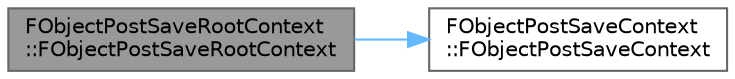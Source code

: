 digraph "FObjectPostSaveRootContext::FObjectPostSaveRootContext"
{
 // INTERACTIVE_SVG=YES
 // LATEX_PDF_SIZE
  bgcolor="transparent";
  edge [fontname=Helvetica,fontsize=10,labelfontname=Helvetica,labelfontsize=10];
  node [fontname=Helvetica,fontsize=10,shape=box,height=0.2,width=0.4];
  rankdir="LR";
  Node1 [id="Node000001",label="FObjectPostSaveRootContext\l::FObjectPostSaveRootContext",height=0.2,width=0.4,color="gray40", fillcolor="grey60", style="filled", fontcolor="black",tooltip=" "];
  Node1 -> Node2 [id="edge1_Node000001_Node000002",color="steelblue1",style="solid",tooltip=" "];
  Node2 [id="Node000002",label="FObjectPostSaveContext\l::FObjectPostSaveContext",height=0.2,width=0.4,color="grey40", fillcolor="white", style="filled",URL="$de/df0/classFObjectPostSaveContext.html#ab931cc8ceb26f997d338b6d00de92802",tooltip=" "];
}
